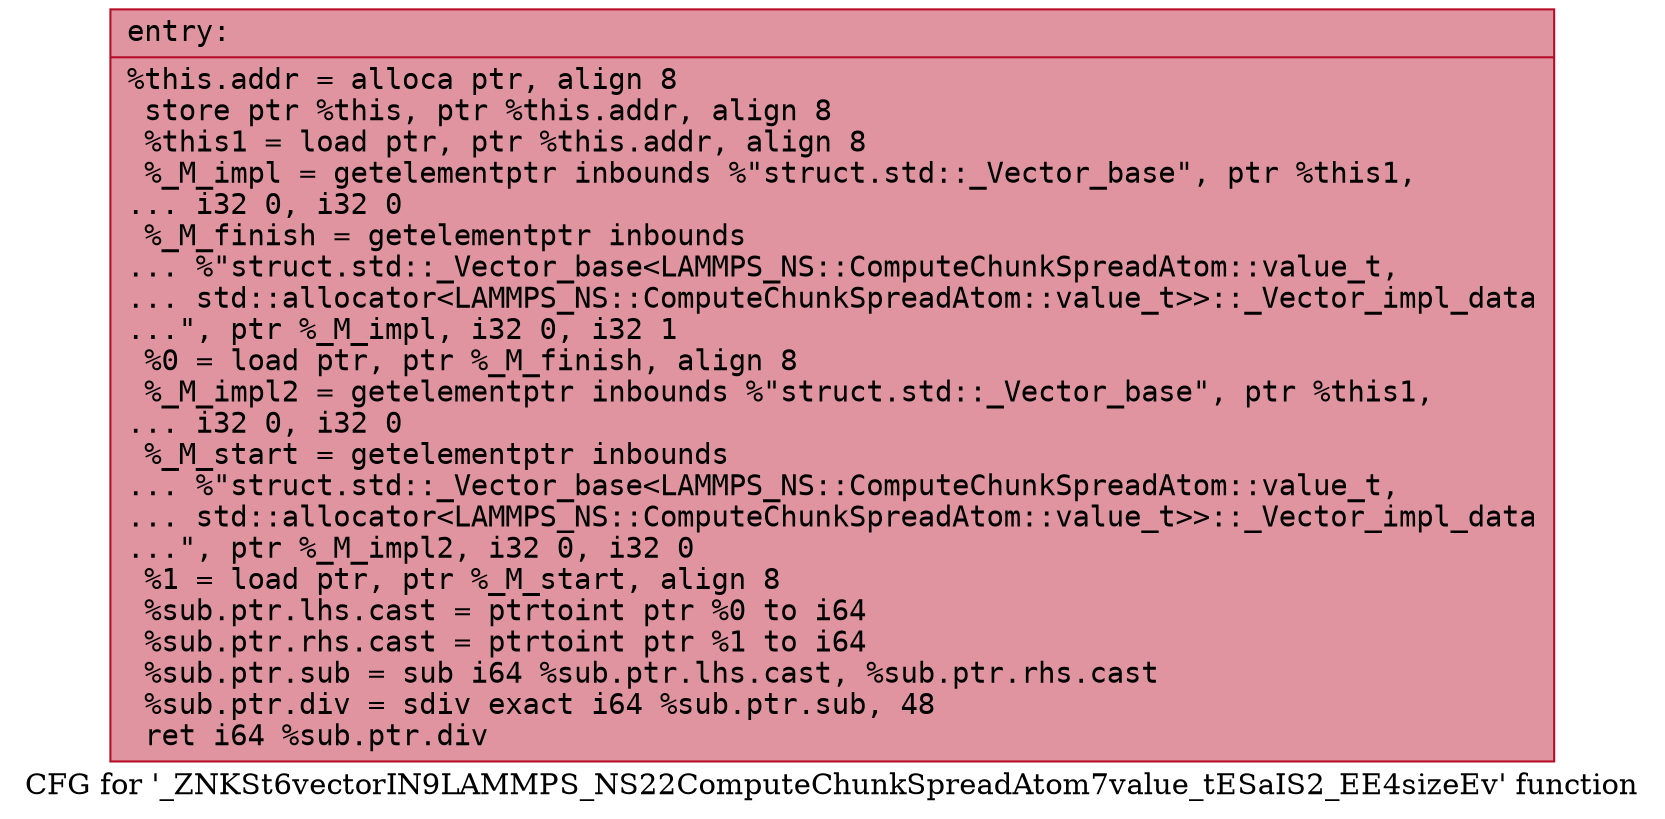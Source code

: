 digraph "CFG for '_ZNKSt6vectorIN9LAMMPS_NS22ComputeChunkSpreadAtom7value_tESaIS2_EE4sizeEv' function" {
	label="CFG for '_ZNKSt6vectorIN9LAMMPS_NS22ComputeChunkSpreadAtom7value_tESaIS2_EE4sizeEv' function";

	Node0x55a896430800 [shape=record,color="#b70d28ff", style=filled, fillcolor="#b70d2870" fontname="Courier",label="{entry:\l|  %this.addr = alloca ptr, align 8\l  store ptr %this, ptr %this.addr, align 8\l  %this1 = load ptr, ptr %this.addr, align 8\l  %_M_impl = getelementptr inbounds %\"struct.std::_Vector_base\", ptr %this1,\l... i32 0, i32 0\l  %_M_finish = getelementptr inbounds\l... %\"struct.std::_Vector_base\<LAMMPS_NS::ComputeChunkSpreadAtom::value_t,\l... std::allocator\<LAMMPS_NS::ComputeChunkSpreadAtom::value_t\>\>::_Vector_impl_data\l...\", ptr %_M_impl, i32 0, i32 1\l  %0 = load ptr, ptr %_M_finish, align 8\l  %_M_impl2 = getelementptr inbounds %\"struct.std::_Vector_base\", ptr %this1,\l... i32 0, i32 0\l  %_M_start = getelementptr inbounds\l... %\"struct.std::_Vector_base\<LAMMPS_NS::ComputeChunkSpreadAtom::value_t,\l... std::allocator\<LAMMPS_NS::ComputeChunkSpreadAtom::value_t\>\>::_Vector_impl_data\l...\", ptr %_M_impl2, i32 0, i32 0\l  %1 = load ptr, ptr %_M_start, align 8\l  %sub.ptr.lhs.cast = ptrtoint ptr %0 to i64\l  %sub.ptr.rhs.cast = ptrtoint ptr %1 to i64\l  %sub.ptr.sub = sub i64 %sub.ptr.lhs.cast, %sub.ptr.rhs.cast\l  %sub.ptr.div = sdiv exact i64 %sub.ptr.sub, 48\l  ret i64 %sub.ptr.div\l}"];
}
